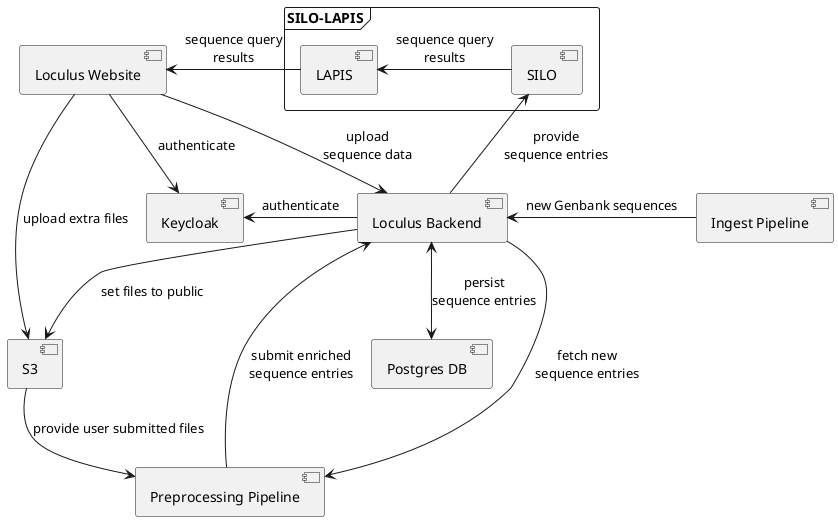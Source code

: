 @startuml

component "Loculus Website" as Website

together {
    component "Loculus Backend" as Backend
    component Keycloak
}

component "Postgres DB" as Postgres
component S3

component "Preprocessing Pipeline" as Preprocessing
component "Ingest Pipeline" as Ingest


frame SILO-LAPIS {
    component SILO
    component LAPIS
}

Website --> Keycloak : authenticate
Backend -left-> Keycloak : authenticate

Website -down-> Backend : upload\nsequence data
Backend --> Preprocessing : fetch new\nsequence entries
Backend <-- Preprocessing : submit enriched\nsequence entries
Backend <-down-> Postgres : persist\nsequence entries
Ingest -left-> Backend : new Genbank sequences

Backend -up-> SILO: provide\nsequence entries
LAPIS -left-> Website : sequence query\nresults
LAPIS <-right- SILO : sequence query\nresults

Website -> S3: upload extra files
Backend --> S3: set files to public
S3 --> Preprocessing: provide user submitted files

@enduml
